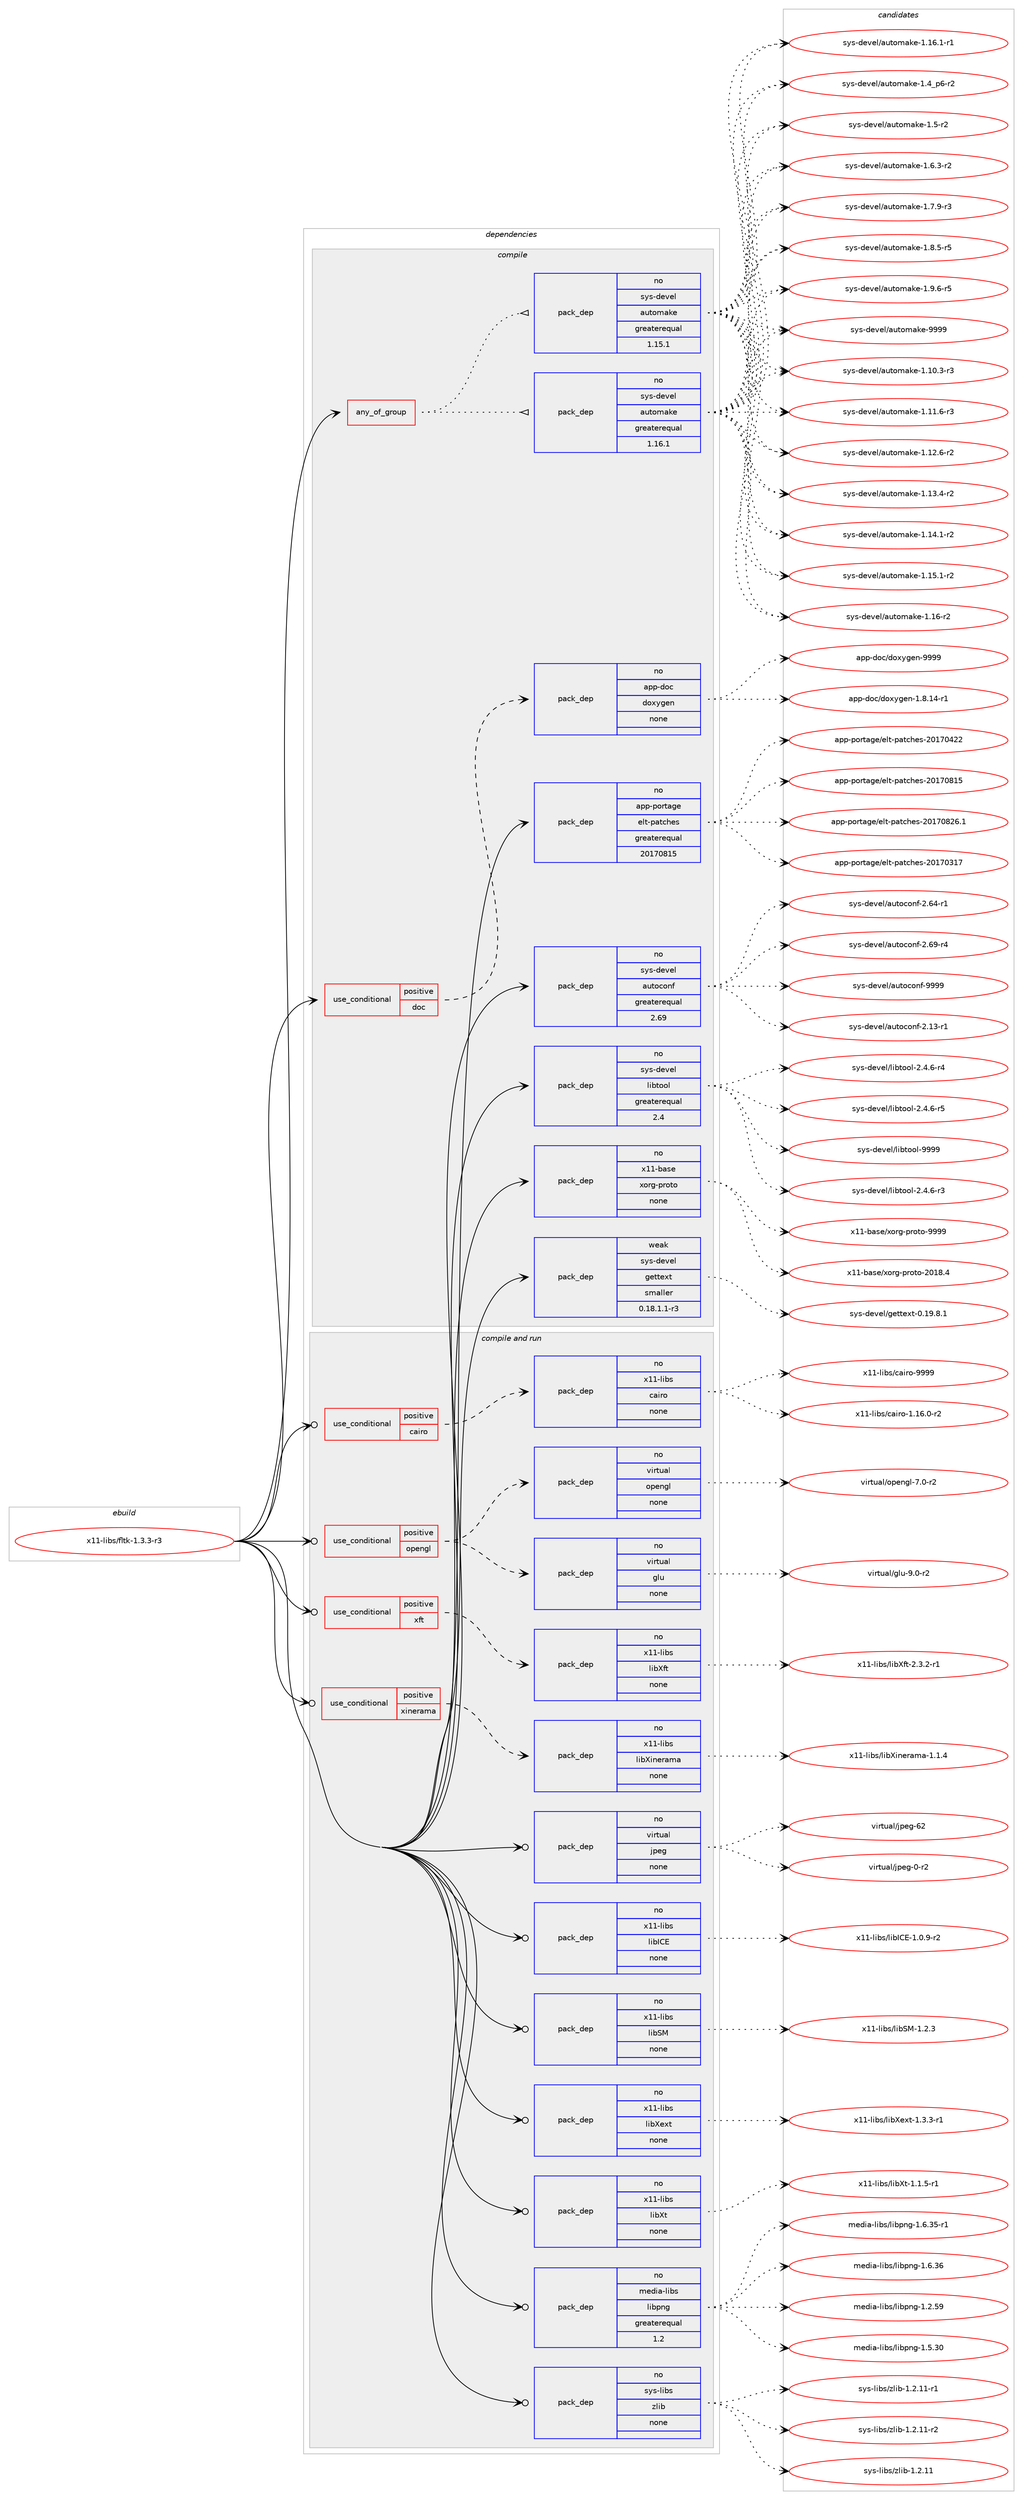 digraph prolog {

# *************
# Graph options
# *************

newrank=true;
concentrate=true;
compound=true;
graph [rankdir=LR,fontname=Helvetica,fontsize=10,ranksep=1.5];#, ranksep=2.5, nodesep=0.2];
edge  [arrowhead=vee];
node  [fontname=Helvetica,fontsize=10];

# **********
# The ebuild
# **********

subgraph cluster_leftcol {
color=gray;
rank=same;
label=<<i>ebuild</i>>;
id [label="x11-libs/fltk-1.3.3-r3", color=red, width=4, href="../x11-libs/fltk-1.3.3-r3.svg"];
}

# ****************
# The dependencies
# ****************

subgraph cluster_midcol {
color=gray;
label=<<i>dependencies</i>>;
subgraph cluster_compile {
fillcolor="#eeeeee";
style=filled;
label=<<i>compile</i>>;
subgraph any28495 {
dependency1758178 [label=<<TABLE BORDER="0" CELLBORDER="1" CELLSPACING="0" CELLPADDING="4"><TR><TD CELLPADDING="10">any_of_group</TD></TR></TABLE>>, shape=none, color=red];subgraph pack1262838 {
dependency1758179 [label=<<TABLE BORDER="0" CELLBORDER="1" CELLSPACING="0" CELLPADDING="4" WIDTH="220"><TR><TD ROWSPAN="6" CELLPADDING="30">pack_dep</TD></TR><TR><TD WIDTH="110">no</TD></TR><TR><TD>sys-devel</TD></TR><TR><TD>automake</TD></TR><TR><TD>greaterequal</TD></TR><TR><TD>1.16.1</TD></TR></TABLE>>, shape=none, color=blue];
}
dependency1758178:e -> dependency1758179:w [weight=20,style="dotted",arrowhead="oinv"];
subgraph pack1262839 {
dependency1758180 [label=<<TABLE BORDER="0" CELLBORDER="1" CELLSPACING="0" CELLPADDING="4" WIDTH="220"><TR><TD ROWSPAN="6" CELLPADDING="30">pack_dep</TD></TR><TR><TD WIDTH="110">no</TD></TR><TR><TD>sys-devel</TD></TR><TR><TD>automake</TD></TR><TR><TD>greaterequal</TD></TR><TR><TD>1.15.1</TD></TR></TABLE>>, shape=none, color=blue];
}
dependency1758178:e -> dependency1758180:w [weight=20,style="dotted",arrowhead="oinv"];
}
id:e -> dependency1758178:w [weight=20,style="solid",arrowhead="vee"];
subgraph cond465842 {
dependency1758181 [label=<<TABLE BORDER="0" CELLBORDER="1" CELLSPACING="0" CELLPADDING="4"><TR><TD ROWSPAN="3" CELLPADDING="10">use_conditional</TD></TR><TR><TD>positive</TD></TR><TR><TD>doc</TD></TR></TABLE>>, shape=none, color=red];
subgraph pack1262840 {
dependency1758182 [label=<<TABLE BORDER="0" CELLBORDER="1" CELLSPACING="0" CELLPADDING="4" WIDTH="220"><TR><TD ROWSPAN="6" CELLPADDING="30">pack_dep</TD></TR><TR><TD WIDTH="110">no</TD></TR><TR><TD>app-doc</TD></TR><TR><TD>doxygen</TD></TR><TR><TD>none</TD></TR><TR><TD></TD></TR></TABLE>>, shape=none, color=blue];
}
dependency1758181:e -> dependency1758182:w [weight=20,style="dashed",arrowhead="vee"];
}
id:e -> dependency1758181:w [weight=20,style="solid",arrowhead="vee"];
subgraph pack1262841 {
dependency1758183 [label=<<TABLE BORDER="0" CELLBORDER="1" CELLSPACING="0" CELLPADDING="4" WIDTH="220"><TR><TD ROWSPAN="6" CELLPADDING="30">pack_dep</TD></TR><TR><TD WIDTH="110">no</TD></TR><TR><TD>app-portage</TD></TR><TR><TD>elt-patches</TD></TR><TR><TD>greaterequal</TD></TR><TR><TD>20170815</TD></TR></TABLE>>, shape=none, color=blue];
}
id:e -> dependency1758183:w [weight=20,style="solid",arrowhead="vee"];
subgraph pack1262842 {
dependency1758184 [label=<<TABLE BORDER="0" CELLBORDER="1" CELLSPACING="0" CELLPADDING="4" WIDTH="220"><TR><TD ROWSPAN="6" CELLPADDING="30">pack_dep</TD></TR><TR><TD WIDTH="110">no</TD></TR><TR><TD>sys-devel</TD></TR><TR><TD>autoconf</TD></TR><TR><TD>greaterequal</TD></TR><TR><TD>2.69</TD></TR></TABLE>>, shape=none, color=blue];
}
id:e -> dependency1758184:w [weight=20,style="solid",arrowhead="vee"];
subgraph pack1262843 {
dependency1758185 [label=<<TABLE BORDER="0" CELLBORDER="1" CELLSPACING="0" CELLPADDING="4" WIDTH="220"><TR><TD ROWSPAN="6" CELLPADDING="30">pack_dep</TD></TR><TR><TD WIDTH="110">no</TD></TR><TR><TD>sys-devel</TD></TR><TR><TD>libtool</TD></TR><TR><TD>greaterequal</TD></TR><TR><TD>2.4</TD></TR></TABLE>>, shape=none, color=blue];
}
id:e -> dependency1758185:w [weight=20,style="solid",arrowhead="vee"];
subgraph pack1262844 {
dependency1758186 [label=<<TABLE BORDER="0" CELLBORDER="1" CELLSPACING="0" CELLPADDING="4" WIDTH="220"><TR><TD ROWSPAN="6" CELLPADDING="30">pack_dep</TD></TR><TR><TD WIDTH="110">no</TD></TR><TR><TD>x11-base</TD></TR><TR><TD>xorg-proto</TD></TR><TR><TD>none</TD></TR><TR><TD></TD></TR></TABLE>>, shape=none, color=blue];
}
id:e -> dependency1758186:w [weight=20,style="solid",arrowhead="vee"];
subgraph pack1262845 {
dependency1758187 [label=<<TABLE BORDER="0" CELLBORDER="1" CELLSPACING="0" CELLPADDING="4" WIDTH="220"><TR><TD ROWSPAN="6" CELLPADDING="30">pack_dep</TD></TR><TR><TD WIDTH="110">weak</TD></TR><TR><TD>sys-devel</TD></TR><TR><TD>gettext</TD></TR><TR><TD>smaller</TD></TR><TR><TD>0.18.1.1-r3</TD></TR></TABLE>>, shape=none, color=blue];
}
id:e -> dependency1758187:w [weight=20,style="solid",arrowhead="vee"];
}
subgraph cluster_compileandrun {
fillcolor="#eeeeee";
style=filled;
label=<<i>compile and run</i>>;
subgraph cond465843 {
dependency1758188 [label=<<TABLE BORDER="0" CELLBORDER="1" CELLSPACING="0" CELLPADDING="4"><TR><TD ROWSPAN="3" CELLPADDING="10">use_conditional</TD></TR><TR><TD>positive</TD></TR><TR><TD>cairo</TD></TR></TABLE>>, shape=none, color=red];
subgraph pack1262846 {
dependency1758189 [label=<<TABLE BORDER="0" CELLBORDER="1" CELLSPACING="0" CELLPADDING="4" WIDTH="220"><TR><TD ROWSPAN="6" CELLPADDING="30">pack_dep</TD></TR><TR><TD WIDTH="110">no</TD></TR><TR><TD>x11-libs</TD></TR><TR><TD>cairo</TD></TR><TR><TD>none</TD></TR><TR><TD></TD></TR></TABLE>>, shape=none, color=blue];
}
dependency1758188:e -> dependency1758189:w [weight=20,style="dashed",arrowhead="vee"];
}
id:e -> dependency1758188:w [weight=20,style="solid",arrowhead="odotvee"];
subgraph cond465844 {
dependency1758190 [label=<<TABLE BORDER="0" CELLBORDER="1" CELLSPACING="0" CELLPADDING="4"><TR><TD ROWSPAN="3" CELLPADDING="10">use_conditional</TD></TR><TR><TD>positive</TD></TR><TR><TD>opengl</TD></TR></TABLE>>, shape=none, color=red];
subgraph pack1262847 {
dependency1758191 [label=<<TABLE BORDER="0" CELLBORDER="1" CELLSPACING="0" CELLPADDING="4" WIDTH="220"><TR><TD ROWSPAN="6" CELLPADDING="30">pack_dep</TD></TR><TR><TD WIDTH="110">no</TD></TR><TR><TD>virtual</TD></TR><TR><TD>glu</TD></TR><TR><TD>none</TD></TR><TR><TD></TD></TR></TABLE>>, shape=none, color=blue];
}
dependency1758190:e -> dependency1758191:w [weight=20,style="dashed",arrowhead="vee"];
subgraph pack1262848 {
dependency1758192 [label=<<TABLE BORDER="0" CELLBORDER="1" CELLSPACING="0" CELLPADDING="4" WIDTH="220"><TR><TD ROWSPAN="6" CELLPADDING="30">pack_dep</TD></TR><TR><TD WIDTH="110">no</TD></TR><TR><TD>virtual</TD></TR><TR><TD>opengl</TD></TR><TR><TD>none</TD></TR><TR><TD></TD></TR></TABLE>>, shape=none, color=blue];
}
dependency1758190:e -> dependency1758192:w [weight=20,style="dashed",arrowhead="vee"];
}
id:e -> dependency1758190:w [weight=20,style="solid",arrowhead="odotvee"];
subgraph cond465845 {
dependency1758193 [label=<<TABLE BORDER="0" CELLBORDER="1" CELLSPACING="0" CELLPADDING="4"><TR><TD ROWSPAN="3" CELLPADDING="10">use_conditional</TD></TR><TR><TD>positive</TD></TR><TR><TD>xft</TD></TR></TABLE>>, shape=none, color=red];
subgraph pack1262849 {
dependency1758194 [label=<<TABLE BORDER="0" CELLBORDER="1" CELLSPACING="0" CELLPADDING="4" WIDTH="220"><TR><TD ROWSPAN="6" CELLPADDING="30">pack_dep</TD></TR><TR><TD WIDTH="110">no</TD></TR><TR><TD>x11-libs</TD></TR><TR><TD>libXft</TD></TR><TR><TD>none</TD></TR><TR><TD></TD></TR></TABLE>>, shape=none, color=blue];
}
dependency1758193:e -> dependency1758194:w [weight=20,style="dashed",arrowhead="vee"];
}
id:e -> dependency1758193:w [weight=20,style="solid",arrowhead="odotvee"];
subgraph cond465846 {
dependency1758195 [label=<<TABLE BORDER="0" CELLBORDER="1" CELLSPACING="0" CELLPADDING="4"><TR><TD ROWSPAN="3" CELLPADDING="10">use_conditional</TD></TR><TR><TD>positive</TD></TR><TR><TD>xinerama</TD></TR></TABLE>>, shape=none, color=red];
subgraph pack1262850 {
dependency1758196 [label=<<TABLE BORDER="0" CELLBORDER="1" CELLSPACING="0" CELLPADDING="4" WIDTH="220"><TR><TD ROWSPAN="6" CELLPADDING="30">pack_dep</TD></TR><TR><TD WIDTH="110">no</TD></TR><TR><TD>x11-libs</TD></TR><TR><TD>libXinerama</TD></TR><TR><TD>none</TD></TR><TR><TD></TD></TR></TABLE>>, shape=none, color=blue];
}
dependency1758195:e -> dependency1758196:w [weight=20,style="dashed",arrowhead="vee"];
}
id:e -> dependency1758195:w [weight=20,style="solid",arrowhead="odotvee"];
subgraph pack1262851 {
dependency1758197 [label=<<TABLE BORDER="0" CELLBORDER="1" CELLSPACING="0" CELLPADDING="4" WIDTH="220"><TR><TD ROWSPAN="6" CELLPADDING="30">pack_dep</TD></TR><TR><TD WIDTH="110">no</TD></TR><TR><TD>media-libs</TD></TR><TR><TD>libpng</TD></TR><TR><TD>greaterequal</TD></TR><TR><TD>1.2</TD></TR></TABLE>>, shape=none, color=blue];
}
id:e -> dependency1758197:w [weight=20,style="solid",arrowhead="odotvee"];
subgraph pack1262852 {
dependency1758198 [label=<<TABLE BORDER="0" CELLBORDER="1" CELLSPACING="0" CELLPADDING="4" WIDTH="220"><TR><TD ROWSPAN="6" CELLPADDING="30">pack_dep</TD></TR><TR><TD WIDTH="110">no</TD></TR><TR><TD>sys-libs</TD></TR><TR><TD>zlib</TD></TR><TR><TD>none</TD></TR><TR><TD></TD></TR></TABLE>>, shape=none, color=blue];
}
id:e -> dependency1758198:w [weight=20,style="solid",arrowhead="odotvee"];
subgraph pack1262853 {
dependency1758199 [label=<<TABLE BORDER="0" CELLBORDER="1" CELLSPACING="0" CELLPADDING="4" WIDTH="220"><TR><TD ROWSPAN="6" CELLPADDING="30">pack_dep</TD></TR><TR><TD WIDTH="110">no</TD></TR><TR><TD>virtual</TD></TR><TR><TD>jpeg</TD></TR><TR><TD>none</TD></TR><TR><TD></TD></TR></TABLE>>, shape=none, color=blue];
}
id:e -> dependency1758199:w [weight=20,style="solid",arrowhead="odotvee"];
subgraph pack1262854 {
dependency1758200 [label=<<TABLE BORDER="0" CELLBORDER="1" CELLSPACING="0" CELLPADDING="4" WIDTH="220"><TR><TD ROWSPAN="6" CELLPADDING="30">pack_dep</TD></TR><TR><TD WIDTH="110">no</TD></TR><TR><TD>x11-libs</TD></TR><TR><TD>libICE</TD></TR><TR><TD>none</TD></TR><TR><TD></TD></TR></TABLE>>, shape=none, color=blue];
}
id:e -> dependency1758200:w [weight=20,style="solid",arrowhead="odotvee"];
subgraph pack1262855 {
dependency1758201 [label=<<TABLE BORDER="0" CELLBORDER="1" CELLSPACING="0" CELLPADDING="4" WIDTH="220"><TR><TD ROWSPAN="6" CELLPADDING="30">pack_dep</TD></TR><TR><TD WIDTH="110">no</TD></TR><TR><TD>x11-libs</TD></TR><TR><TD>libSM</TD></TR><TR><TD>none</TD></TR><TR><TD></TD></TR></TABLE>>, shape=none, color=blue];
}
id:e -> dependency1758201:w [weight=20,style="solid",arrowhead="odotvee"];
subgraph pack1262856 {
dependency1758202 [label=<<TABLE BORDER="0" CELLBORDER="1" CELLSPACING="0" CELLPADDING="4" WIDTH="220"><TR><TD ROWSPAN="6" CELLPADDING="30">pack_dep</TD></TR><TR><TD WIDTH="110">no</TD></TR><TR><TD>x11-libs</TD></TR><TR><TD>libXext</TD></TR><TR><TD>none</TD></TR><TR><TD></TD></TR></TABLE>>, shape=none, color=blue];
}
id:e -> dependency1758202:w [weight=20,style="solid",arrowhead="odotvee"];
subgraph pack1262857 {
dependency1758203 [label=<<TABLE BORDER="0" CELLBORDER="1" CELLSPACING="0" CELLPADDING="4" WIDTH="220"><TR><TD ROWSPAN="6" CELLPADDING="30">pack_dep</TD></TR><TR><TD WIDTH="110">no</TD></TR><TR><TD>x11-libs</TD></TR><TR><TD>libXt</TD></TR><TR><TD>none</TD></TR><TR><TD></TD></TR></TABLE>>, shape=none, color=blue];
}
id:e -> dependency1758203:w [weight=20,style="solid",arrowhead="odotvee"];
}
subgraph cluster_run {
fillcolor="#eeeeee";
style=filled;
label=<<i>run</i>>;
}
}

# **************
# The candidates
# **************

subgraph cluster_choices {
rank=same;
color=gray;
label=<<i>candidates</i>>;

subgraph choice1262838 {
color=black;
nodesep=1;
choice11512111545100101118101108479711711611110997107101454946494846514511451 [label="sys-devel/automake-1.10.3-r3", color=red, width=4,href="../sys-devel/automake-1.10.3-r3.svg"];
choice11512111545100101118101108479711711611110997107101454946494946544511451 [label="sys-devel/automake-1.11.6-r3", color=red, width=4,href="../sys-devel/automake-1.11.6-r3.svg"];
choice11512111545100101118101108479711711611110997107101454946495046544511450 [label="sys-devel/automake-1.12.6-r2", color=red, width=4,href="../sys-devel/automake-1.12.6-r2.svg"];
choice11512111545100101118101108479711711611110997107101454946495146524511450 [label="sys-devel/automake-1.13.4-r2", color=red, width=4,href="../sys-devel/automake-1.13.4-r2.svg"];
choice11512111545100101118101108479711711611110997107101454946495246494511450 [label="sys-devel/automake-1.14.1-r2", color=red, width=4,href="../sys-devel/automake-1.14.1-r2.svg"];
choice11512111545100101118101108479711711611110997107101454946495346494511450 [label="sys-devel/automake-1.15.1-r2", color=red, width=4,href="../sys-devel/automake-1.15.1-r2.svg"];
choice1151211154510010111810110847971171161111099710710145494649544511450 [label="sys-devel/automake-1.16-r2", color=red, width=4,href="../sys-devel/automake-1.16-r2.svg"];
choice11512111545100101118101108479711711611110997107101454946495446494511449 [label="sys-devel/automake-1.16.1-r1", color=red, width=4,href="../sys-devel/automake-1.16.1-r1.svg"];
choice115121115451001011181011084797117116111109971071014549465295112544511450 [label="sys-devel/automake-1.4_p6-r2", color=red, width=4,href="../sys-devel/automake-1.4_p6-r2.svg"];
choice11512111545100101118101108479711711611110997107101454946534511450 [label="sys-devel/automake-1.5-r2", color=red, width=4,href="../sys-devel/automake-1.5-r2.svg"];
choice115121115451001011181011084797117116111109971071014549465446514511450 [label="sys-devel/automake-1.6.3-r2", color=red, width=4,href="../sys-devel/automake-1.6.3-r2.svg"];
choice115121115451001011181011084797117116111109971071014549465546574511451 [label="sys-devel/automake-1.7.9-r3", color=red, width=4,href="../sys-devel/automake-1.7.9-r3.svg"];
choice115121115451001011181011084797117116111109971071014549465646534511453 [label="sys-devel/automake-1.8.5-r5", color=red, width=4,href="../sys-devel/automake-1.8.5-r5.svg"];
choice115121115451001011181011084797117116111109971071014549465746544511453 [label="sys-devel/automake-1.9.6-r5", color=red, width=4,href="../sys-devel/automake-1.9.6-r5.svg"];
choice115121115451001011181011084797117116111109971071014557575757 [label="sys-devel/automake-9999", color=red, width=4,href="../sys-devel/automake-9999.svg"];
dependency1758179:e -> choice11512111545100101118101108479711711611110997107101454946494846514511451:w [style=dotted,weight="100"];
dependency1758179:e -> choice11512111545100101118101108479711711611110997107101454946494946544511451:w [style=dotted,weight="100"];
dependency1758179:e -> choice11512111545100101118101108479711711611110997107101454946495046544511450:w [style=dotted,weight="100"];
dependency1758179:e -> choice11512111545100101118101108479711711611110997107101454946495146524511450:w [style=dotted,weight="100"];
dependency1758179:e -> choice11512111545100101118101108479711711611110997107101454946495246494511450:w [style=dotted,weight="100"];
dependency1758179:e -> choice11512111545100101118101108479711711611110997107101454946495346494511450:w [style=dotted,weight="100"];
dependency1758179:e -> choice1151211154510010111810110847971171161111099710710145494649544511450:w [style=dotted,weight="100"];
dependency1758179:e -> choice11512111545100101118101108479711711611110997107101454946495446494511449:w [style=dotted,weight="100"];
dependency1758179:e -> choice115121115451001011181011084797117116111109971071014549465295112544511450:w [style=dotted,weight="100"];
dependency1758179:e -> choice11512111545100101118101108479711711611110997107101454946534511450:w [style=dotted,weight="100"];
dependency1758179:e -> choice115121115451001011181011084797117116111109971071014549465446514511450:w [style=dotted,weight="100"];
dependency1758179:e -> choice115121115451001011181011084797117116111109971071014549465546574511451:w [style=dotted,weight="100"];
dependency1758179:e -> choice115121115451001011181011084797117116111109971071014549465646534511453:w [style=dotted,weight="100"];
dependency1758179:e -> choice115121115451001011181011084797117116111109971071014549465746544511453:w [style=dotted,weight="100"];
dependency1758179:e -> choice115121115451001011181011084797117116111109971071014557575757:w [style=dotted,weight="100"];
}
subgraph choice1262839 {
color=black;
nodesep=1;
choice11512111545100101118101108479711711611110997107101454946494846514511451 [label="sys-devel/automake-1.10.3-r3", color=red, width=4,href="../sys-devel/automake-1.10.3-r3.svg"];
choice11512111545100101118101108479711711611110997107101454946494946544511451 [label="sys-devel/automake-1.11.6-r3", color=red, width=4,href="../sys-devel/automake-1.11.6-r3.svg"];
choice11512111545100101118101108479711711611110997107101454946495046544511450 [label="sys-devel/automake-1.12.6-r2", color=red, width=4,href="../sys-devel/automake-1.12.6-r2.svg"];
choice11512111545100101118101108479711711611110997107101454946495146524511450 [label="sys-devel/automake-1.13.4-r2", color=red, width=4,href="../sys-devel/automake-1.13.4-r2.svg"];
choice11512111545100101118101108479711711611110997107101454946495246494511450 [label="sys-devel/automake-1.14.1-r2", color=red, width=4,href="../sys-devel/automake-1.14.1-r2.svg"];
choice11512111545100101118101108479711711611110997107101454946495346494511450 [label="sys-devel/automake-1.15.1-r2", color=red, width=4,href="../sys-devel/automake-1.15.1-r2.svg"];
choice1151211154510010111810110847971171161111099710710145494649544511450 [label="sys-devel/automake-1.16-r2", color=red, width=4,href="../sys-devel/automake-1.16-r2.svg"];
choice11512111545100101118101108479711711611110997107101454946495446494511449 [label="sys-devel/automake-1.16.1-r1", color=red, width=4,href="../sys-devel/automake-1.16.1-r1.svg"];
choice115121115451001011181011084797117116111109971071014549465295112544511450 [label="sys-devel/automake-1.4_p6-r2", color=red, width=4,href="../sys-devel/automake-1.4_p6-r2.svg"];
choice11512111545100101118101108479711711611110997107101454946534511450 [label="sys-devel/automake-1.5-r2", color=red, width=4,href="../sys-devel/automake-1.5-r2.svg"];
choice115121115451001011181011084797117116111109971071014549465446514511450 [label="sys-devel/automake-1.6.3-r2", color=red, width=4,href="../sys-devel/automake-1.6.3-r2.svg"];
choice115121115451001011181011084797117116111109971071014549465546574511451 [label="sys-devel/automake-1.7.9-r3", color=red, width=4,href="../sys-devel/automake-1.7.9-r3.svg"];
choice115121115451001011181011084797117116111109971071014549465646534511453 [label="sys-devel/automake-1.8.5-r5", color=red, width=4,href="../sys-devel/automake-1.8.5-r5.svg"];
choice115121115451001011181011084797117116111109971071014549465746544511453 [label="sys-devel/automake-1.9.6-r5", color=red, width=4,href="../sys-devel/automake-1.9.6-r5.svg"];
choice115121115451001011181011084797117116111109971071014557575757 [label="sys-devel/automake-9999", color=red, width=4,href="../sys-devel/automake-9999.svg"];
dependency1758180:e -> choice11512111545100101118101108479711711611110997107101454946494846514511451:w [style=dotted,weight="100"];
dependency1758180:e -> choice11512111545100101118101108479711711611110997107101454946494946544511451:w [style=dotted,weight="100"];
dependency1758180:e -> choice11512111545100101118101108479711711611110997107101454946495046544511450:w [style=dotted,weight="100"];
dependency1758180:e -> choice11512111545100101118101108479711711611110997107101454946495146524511450:w [style=dotted,weight="100"];
dependency1758180:e -> choice11512111545100101118101108479711711611110997107101454946495246494511450:w [style=dotted,weight="100"];
dependency1758180:e -> choice11512111545100101118101108479711711611110997107101454946495346494511450:w [style=dotted,weight="100"];
dependency1758180:e -> choice1151211154510010111810110847971171161111099710710145494649544511450:w [style=dotted,weight="100"];
dependency1758180:e -> choice11512111545100101118101108479711711611110997107101454946495446494511449:w [style=dotted,weight="100"];
dependency1758180:e -> choice115121115451001011181011084797117116111109971071014549465295112544511450:w [style=dotted,weight="100"];
dependency1758180:e -> choice11512111545100101118101108479711711611110997107101454946534511450:w [style=dotted,weight="100"];
dependency1758180:e -> choice115121115451001011181011084797117116111109971071014549465446514511450:w [style=dotted,weight="100"];
dependency1758180:e -> choice115121115451001011181011084797117116111109971071014549465546574511451:w [style=dotted,weight="100"];
dependency1758180:e -> choice115121115451001011181011084797117116111109971071014549465646534511453:w [style=dotted,weight="100"];
dependency1758180:e -> choice115121115451001011181011084797117116111109971071014549465746544511453:w [style=dotted,weight="100"];
dependency1758180:e -> choice115121115451001011181011084797117116111109971071014557575757:w [style=dotted,weight="100"];
}
subgraph choice1262840 {
color=black;
nodesep=1;
choice97112112451001119947100111120121103101110454946564649524511449 [label="app-doc/doxygen-1.8.14-r1", color=red, width=4,href="../app-doc/doxygen-1.8.14-r1.svg"];
choice971121124510011199471001111201211031011104557575757 [label="app-doc/doxygen-9999", color=red, width=4,href="../app-doc/doxygen-9999.svg"];
dependency1758182:e -> choice97112112451001119947100111120121103101110454946564649524511449:w [style=dotted,weight="100"];
dependency1758182:e -> choice971121124510011199471001111201211031011104557575757:w [style=dotted,weight="100"];
}
subgraph choice1262841 {
color=black;
nodesep=1;
choice97112112451121111141169710310147101108116451129711699104101115455048495548514955 [label="app-portage/elt-patches-20170317", color=red, width=4,href="../app-portage/elt-patches-20170317.svg"];
choice97112112451121111141169710310147101108116451129711699104101115455048495548525050 [label="app-portage/elt-patches-20170422", color=red, width=4,href="../app-portage/elt-patches-20170422.svg"];
choice97112112451121111141169710310147101108116451129711699104101115455048495548564953 [label="app-portage/elt-patches-20170815", color=red, width=4,href="../app-portage/elt-patches-20170815.svg"];
choice971121124511211111411697103101471011081164511297116991041011154550484955485650544649 [label="app-portage/elt-patches-20170826.1", color=red, width=4,href="../app-portage/elt-patches-20170826.1.svg"];
dependency1758183:e -> choice97112112451121111141169710310147101108116451129711699104101115455048495548514955:w [style=dotted,weight="100"];
dependency1758183:e -> choice97112112451121111141169710310147101108116451129711699104101115455048495548525050:w [style=dotted,weight="100"];
dependency1758183:e -> choice97112112451121111141169710310147101108116451129711699104101115455048495548564953:w [style=dotted,weight="100"];
dependency1758183:e -> choice971121124511211111411697103101471011081164511297116991041011154550484955485650544649:w [style=dotted,weight="100"];
}
subgraph choice1262842 {
color=black;
nodesep=1;
choice1151211154510010111810110847971171161119911111010245504649514511449 [label="sys-devel/autoconf-2.13-r1", color=red, width=4,href="../sys-devel/autoconf-2.13-r1.svg"];
choice1151211154510010111810110847971171161119911111010245504654524511449 [label="sys-devel/autoconf-2.64-r1", color=red, width=4,href="../sys-devel/autoconf-2.64-r1.svg"];
choice1151211154510010111810110847971171161119911111010245504654574511452 [label="sys-devel/autoconf-2.69-r4", color=red, width=4,href="../sys-devel/autoconf-2.69-r4.svg"];
choice115121115451001011181011084797117116111991111101024557575757 [label="sys-devel/autoconf-9999", color=red, width=4,href="../sys-devel/autoconf-9999.svg"];
dependency1758184:e -> choice1151211154510010111810110847971171161119911111010245504649514511449:w [style=dotted,weight="100"];
dependency1758184:e -> choice1151211154510010111810110847971171161119911111010245504654524511449:w [style=dotted,weight="100"];
dependency1758184:e -> choice1151211154510010111810110847971171161119911111010245504654574511452:w [style=dotted,weight="100"];
dependency1758184:e -> choice115121115451001011181011084797117116111991111101024557575757:w [style=dotted,weight="100"];
}
subgraph choice1262843 {
color=black;
nodesep=1;
choice1151211154510010111810110847108105981161111111084550465246544511451 [label="sys-devel/libtool-2.4.6-r3", color=red, width=4,href="../sys-devel/libtool-2.4.6-r3.svg"];
choice1151211154510010111810110847108105981161111111084550465246544511452 [label="sys-devel/libtool-2.4.6-r4", color=red, width=4,href="../sys-devel/libtool-2.4.6-r4.svg"];
choice1151211154510010111810110847108105981161111111084550465246544511453 [label="sys-devel/libtool-2.4.6-r5", color=red, width=4,href="../sys-devel/libtool-2.4.6-r5.svg"];
choice1151211154510010111810110847108105981161111111084557575757 [label="sys-devel/libtool-9999", color=red, width=4,href="../sys-devel/libtool-9999.svg"];
dependency1758185:e -> choice1151211154510010111810110847108105981161111111084550465246544511451:w [style=dotted,weight="100"];
dependency1758185:e -> choice1151211154510010111810110847108105981161111111084550465246544511452:w [style=dotted,weight="100"];
dependency1758185:e -> choice1151211154510010111810110847108105981161111111084550465246544511453:w [style=dotted,weight="100"];
dependency1758185:e -> choice1151211154510010111810110847108105981161111111084557575757:w [style=dotted,weight="100"];
}
subgraph choice1262844 {
color=black;
nodesep=1;
choice1204949459897115101471201111141034511211411111611145504849564652 [label="x11-base/xorg-proto-2018.4", color=red, width=4,href="../x11-base/xorg-proto-2018.4.svg"];
choice120494945989711510147120111114103451121141111161114557575757 [label="x11-base/xorg-proto-9999", color=red, width=4,href="../x11-base/xorg-proto-9999.svg"];
dependency1758186:e -> choice1204949459897115101471201111141034511211411111611145504849564652:w [style=dotted,weight="100"];
dependency1758186:e -> choice120494945989711510147120111114103451121141111161114557575757:w [style=dotted,weight="100"];
}
subgraph choice1262845 {
color=black;
nodesep=1;
choice1151211154510010111810110847103101116116101120116454846495746564649 [label="sys-devel/gettext-0.19.8.1", color=red, width=4,href="../sys-devel/gettext-0.19.8.1.svg"];
dependency1758187:e -> choice1151211154510010111810110847103101116116101120116454846495746564649:w [style=dotted,weight="100"];
}
subgraph choice1262846 {
color=black;
nodesep=1;
choice12049494510810598115479997105114111454946495446484511450 [label="x11-libs/cairo-1.16.0-r2", color=red, width=4,href="../x11-libs/cairo-1.16.0-r2.svg"];
choice120494945108105981154799971051141114557575757 [label="x11-libs/cairo-9999", color=red, width=4,href="../x11-libs/cairo-9999.svg"];
dependency1758189:e -> choice12049494510810598115479997105114111454946495446484511450:w [style=dotted,weight="100"];
dependency1758189:e -> choice120494945108105981154799971051141114557575757:w [style=dotted,weight="100"];
}
subgraph choice1262847 {
color=black;
nodesep=1;
choice1181051141161179710847103108117455746484511450 [label="virtual/glu-9.0-r2", color=red, width=4,href="../virtual/glu-9.0-r2.svg"];
dependency1758191:e -> choice1181051141161179710847103108117455746484511450:w [style=dotted,weight="100"];
}
subgraph choice1262848 {
color=black;
nodesep=1;
choice1181051141161179710847111112101110103108455546484511450 [label="virtual/opengl-7.0-r2", color=red, width=4,href="../virtual/opengl-7.0-r2.svg"];
dependency1758192:e -> choice1181051141161179710847111112101110103108455546484511450:w [style=dotted,weight="100"];
}
subgraph choice1262849 {
color=black;
nodesep=1;
choice120494945108105981154710810598881021164550465146504511449 [label="x11-libs/libXft-2.3.2-r1", color=red, width=4,href="../x11-libs/libXft-2.3.2-r1.svg"];
dependency1758194:e -> choice120494945108105981154710810598881021164550465146504511449:w [style=dotted,weight="100"];
}
subgraph choice1262850 {
color=black;
nodesep=1;
choice120494945108105981154710810598881051101011149710997454946494652 [label="x11-libs/libXinerama-1.1.4", color=red, width=4,href="../x11-libs/libXinerama-1.1.4.svg"];
dependency1758196:e -> choice120494945108105981154710810598881051101011149710997454946494652:w [style=dotted,weight="100"];
}
subgraph choice1262851 {
color=black;
nodesep=1;
choice109101100105974510810598115471081059811211010345494650465357 [label="media-libs/libpng-1.2.59", color=red, width=4,href="../media-libs/libpng-1.2.59.svg"];
choice109101100105974510810598115471081059811211010345494653465148 [label="media-libs/libpng-1.5.30", color=red, width=4,href="../media-libs/libpng-1.5.30.svg"];
choice1091011001059745108105981154710810598112110103454946544651534511449 [label="media-libs/libpng-1.6.35-r1", color=red, width=4,href="../media-libs/libpng-1.6.35-r1.svg"];
choice109101100105974510810598115471081059811211010345494654465154 [label="media-libs/libpng-1.6.36", color=red, width=4,href="../media-libs/libpng-1.6.36.svg"];
dependency1758197:e -> choice109101100105974510810598115471081059811211010345494650465357:w [style=dotted,weight="100"];
dependency1758197:e -> choice109101100105974510810598115471081059811211010345494653465148:w [style=dotted,weight="100"];
dependency1758197:e -> choice1091011001059745108105981154710810598112110103454946544651534511449:w [style=dotted,weight="100"];
dependency1758197:e -> choice109101100105974510810598115471081059811211010345494654465154:w [style=dotted,weight="100"];
}
subgraph choice1262852 {
color=black;
nodesep=1;
choice1151211154510810598115471221081059845494650464949 [label="sys-libs/zlib-1.2.11", color=red, width=4,href="../sys-libs/zlib-1.2.11.svg"];
choice11512111545108105981154712210810598454946504649494511449 [label="sys-libs/zlib-1.2.11-r1", color=red, width=4,href="../sys-libs/zlib-1.2.11-r1.svg"];
choice11512111545108105981154712210810598454946504649494511450 [label="sys-libs/zlib-1.2.11-r2", color=red, width=4,href="../sys-libs/zlib-1.2.11-r2.svg"];
dependency1758198:e -> choice1151211154510810598115471221081059845494650464949:w [style=dotted,weight="100"];
dependency1758198:e -> choice11512111545108105981154712210810598454946504649494511449:w [style=dotted,weight="100"];
dependency1758198:e -> choice11512111545108105981154712210810598454946504649494511450:w [style=dotted,weight="100"];
}
subgraph choice1262853 {
color=black;
nodesep=1;
choice118105114116117971084710611210110345484511450 [label="virtual/jpeg-0-r2", color=red, width=4,href="../virtual/jpeg-0-r2.svg"];
choice1181051141161179710847106112101103455450 [label="virtual/jpeg-62", color=red, width=4,href="../virtual/jpeg-62.svg"];
dependency1758199:e -> choice118105114116117971084710611210110345484511450:w [style=dotted,weight="100"];
dependency1758199:e -> choice1181051141161179710847106112101103455450:w [style=dotted,weight="100"];
}
subgraph choice1262854 {
color=black;
nodesep=1;
choice1204949451081059811547108105987367694549464846574511450 [label="x11-libs/libICE-1.0.9-r2", color=red, width=4,href="../x11-libs/libICE-1.0.9-r2.svg"];
dependency1758200:e -> choice1204949451081059811547108105987367694549464846574511450:w [style=dotted,weight="100"];
}
subgraph choice1262855 {
color=black;
nodesep=1;
choice1204949451081059811547108105988377454946504651 [label="x11-libs/libSM-1.2.3", color=red, width=4,href="../x11-libs/libSM-1.2.3.svg"];
dependency1758201:e -> choice1204949451081059811547108105988377454946504651:w [style=dotted,weight="100"];
}
subgraph choice1262856 {
color=black;
nodesep=1;
choice120494945108105981154710810598881011201164549465146514511449 [label="x11-libs/libXext-1.3.3-r1", color=red, width=4,href="../x11-libs/libXext-1.3.3-r1.svg"];
dependency1758202:e -> choice120494945108105981154710810598881011201164549465146514511449:w [style=dotted,weight="100"];
}
subgraph choice1262857 {
color=black;
nodesep=1;
choice120494945108105981154710810598881164549464946534511449 [label="x11-libs/libXt-1.1.5-r1", color=red, width=4,href="../x11-libs/libXt-1.1.5-r1.svg"];
dependency1758203:e -> choice120494945108105981154710810598881164549464946534511449:w [style=dotted,weight="100"];
}
}

}
